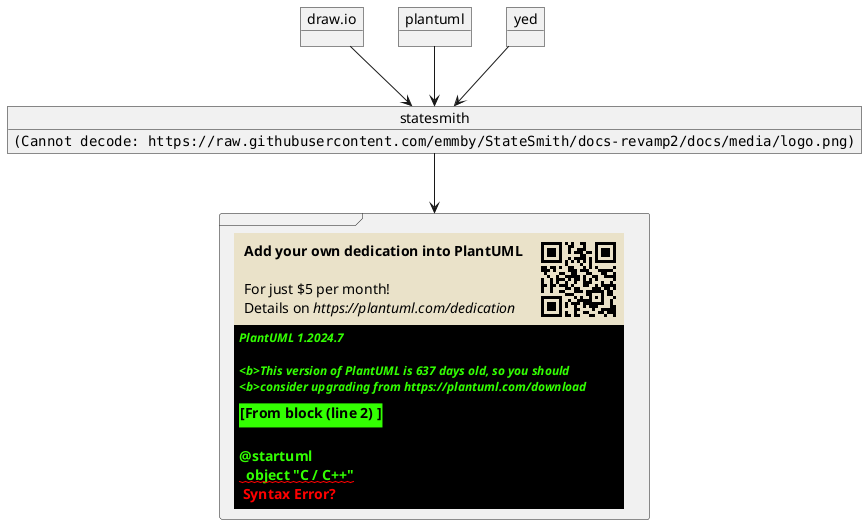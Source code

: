 @startuml

frame output [
{{
  object "C / C++"
  object "C#"
  object "JavaScript\nTypeScript"
  object Python
}}
]

object "draw.io" as drawio
object plantuml
object yed
object statesmith

statesmith : <img:https://raw.githubusercontent.com/emmby/StateSmith/docs-revamp2/docs/media/logo.png{scale=0.1}>


drawio --> statesmith
plantuml --> statesmith
yed --> statesmith

statesmith --> output

@enduml